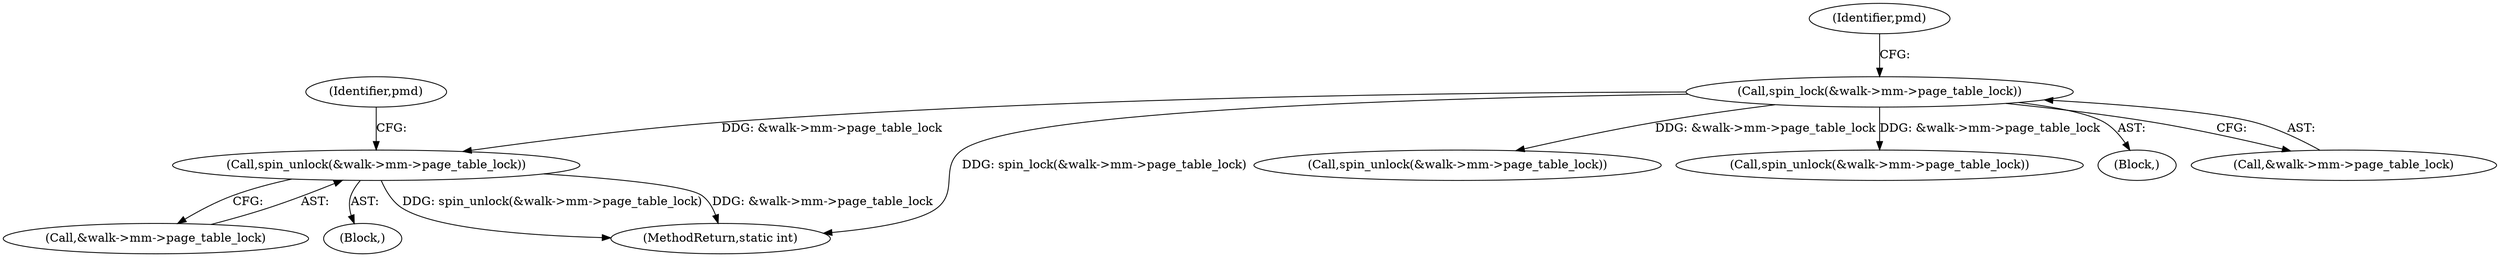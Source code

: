 digraph "0_linux_4a1d704194a441bf83c636004a479e01360ec850_1@pointer" {
"1000185" [label="(Call,spin_unlock(&walk->mm->page_table_lock))"];
"1000115" [label="(Call,spin_lock(&walk->mm->page_table_lock))"];
"1000132" [label="(Call,spin_unlock(&walk->mm->page_table_lock))"];
"1000174" [label="(Call,spin_unlock(&walk->mm->page_table_lock))"];
"1000185" [label="(Call,spin_unlock(&walk->mm->page_table_lock))"];
"1000115" [label="(Call,spin_lock(&walk->mm->page_table_lock))"];
"1000105" [label="(Block,)"];
"1000116" [label="(Call,&walk->mm->page_table_lock)"];
"1000125" [label="(Identifier,pmd)"];
"1000186" [label="(Call,&walk->mm->page_table_lock)"];
"1000194" [label="(Identifier,pmd)"];
"1000184" [label="(Block,)"];
"1000247" [label="(MethodReturn,static int)"];
"1000185" -> "1000184"  [label="AST: "];
"1000185" -> "1000186"  [label="CFG: "];
"1000186" -> "1000185"  [label="AST: "];
"1000194" -> "1000185"  [label="CFG: "];
"1000185" -> "1000247"  [label="DDG: spin_unlock(&walk->mm->page_table_lock)"];
"1000185" -> "1000247"  [label="DDG: &walk->mm->page_table_lock"];
"1000115" -> "1000185"  [label="DDG: &walk->mm->page_table_lock"];
"1000115" -> "1000105"  [label="AST: "];
"1000115" -> "1000116"  [label="CFG: "];
"1000116" -> "1000115"  [label="AST: "];
"1000125" -> "1000115"  [label="CFG: "];
"1000115" -> "1000247"  [label="DDG: spin_lock(&walk->mm->page_table_lock)"];
"1000115" -> "1000132"  [label="DDG: &walk->mm->page_table_lock"];
"1000115" -> "1000174"  [label="DDG: &walk->mm->page_table_lock"];
}
